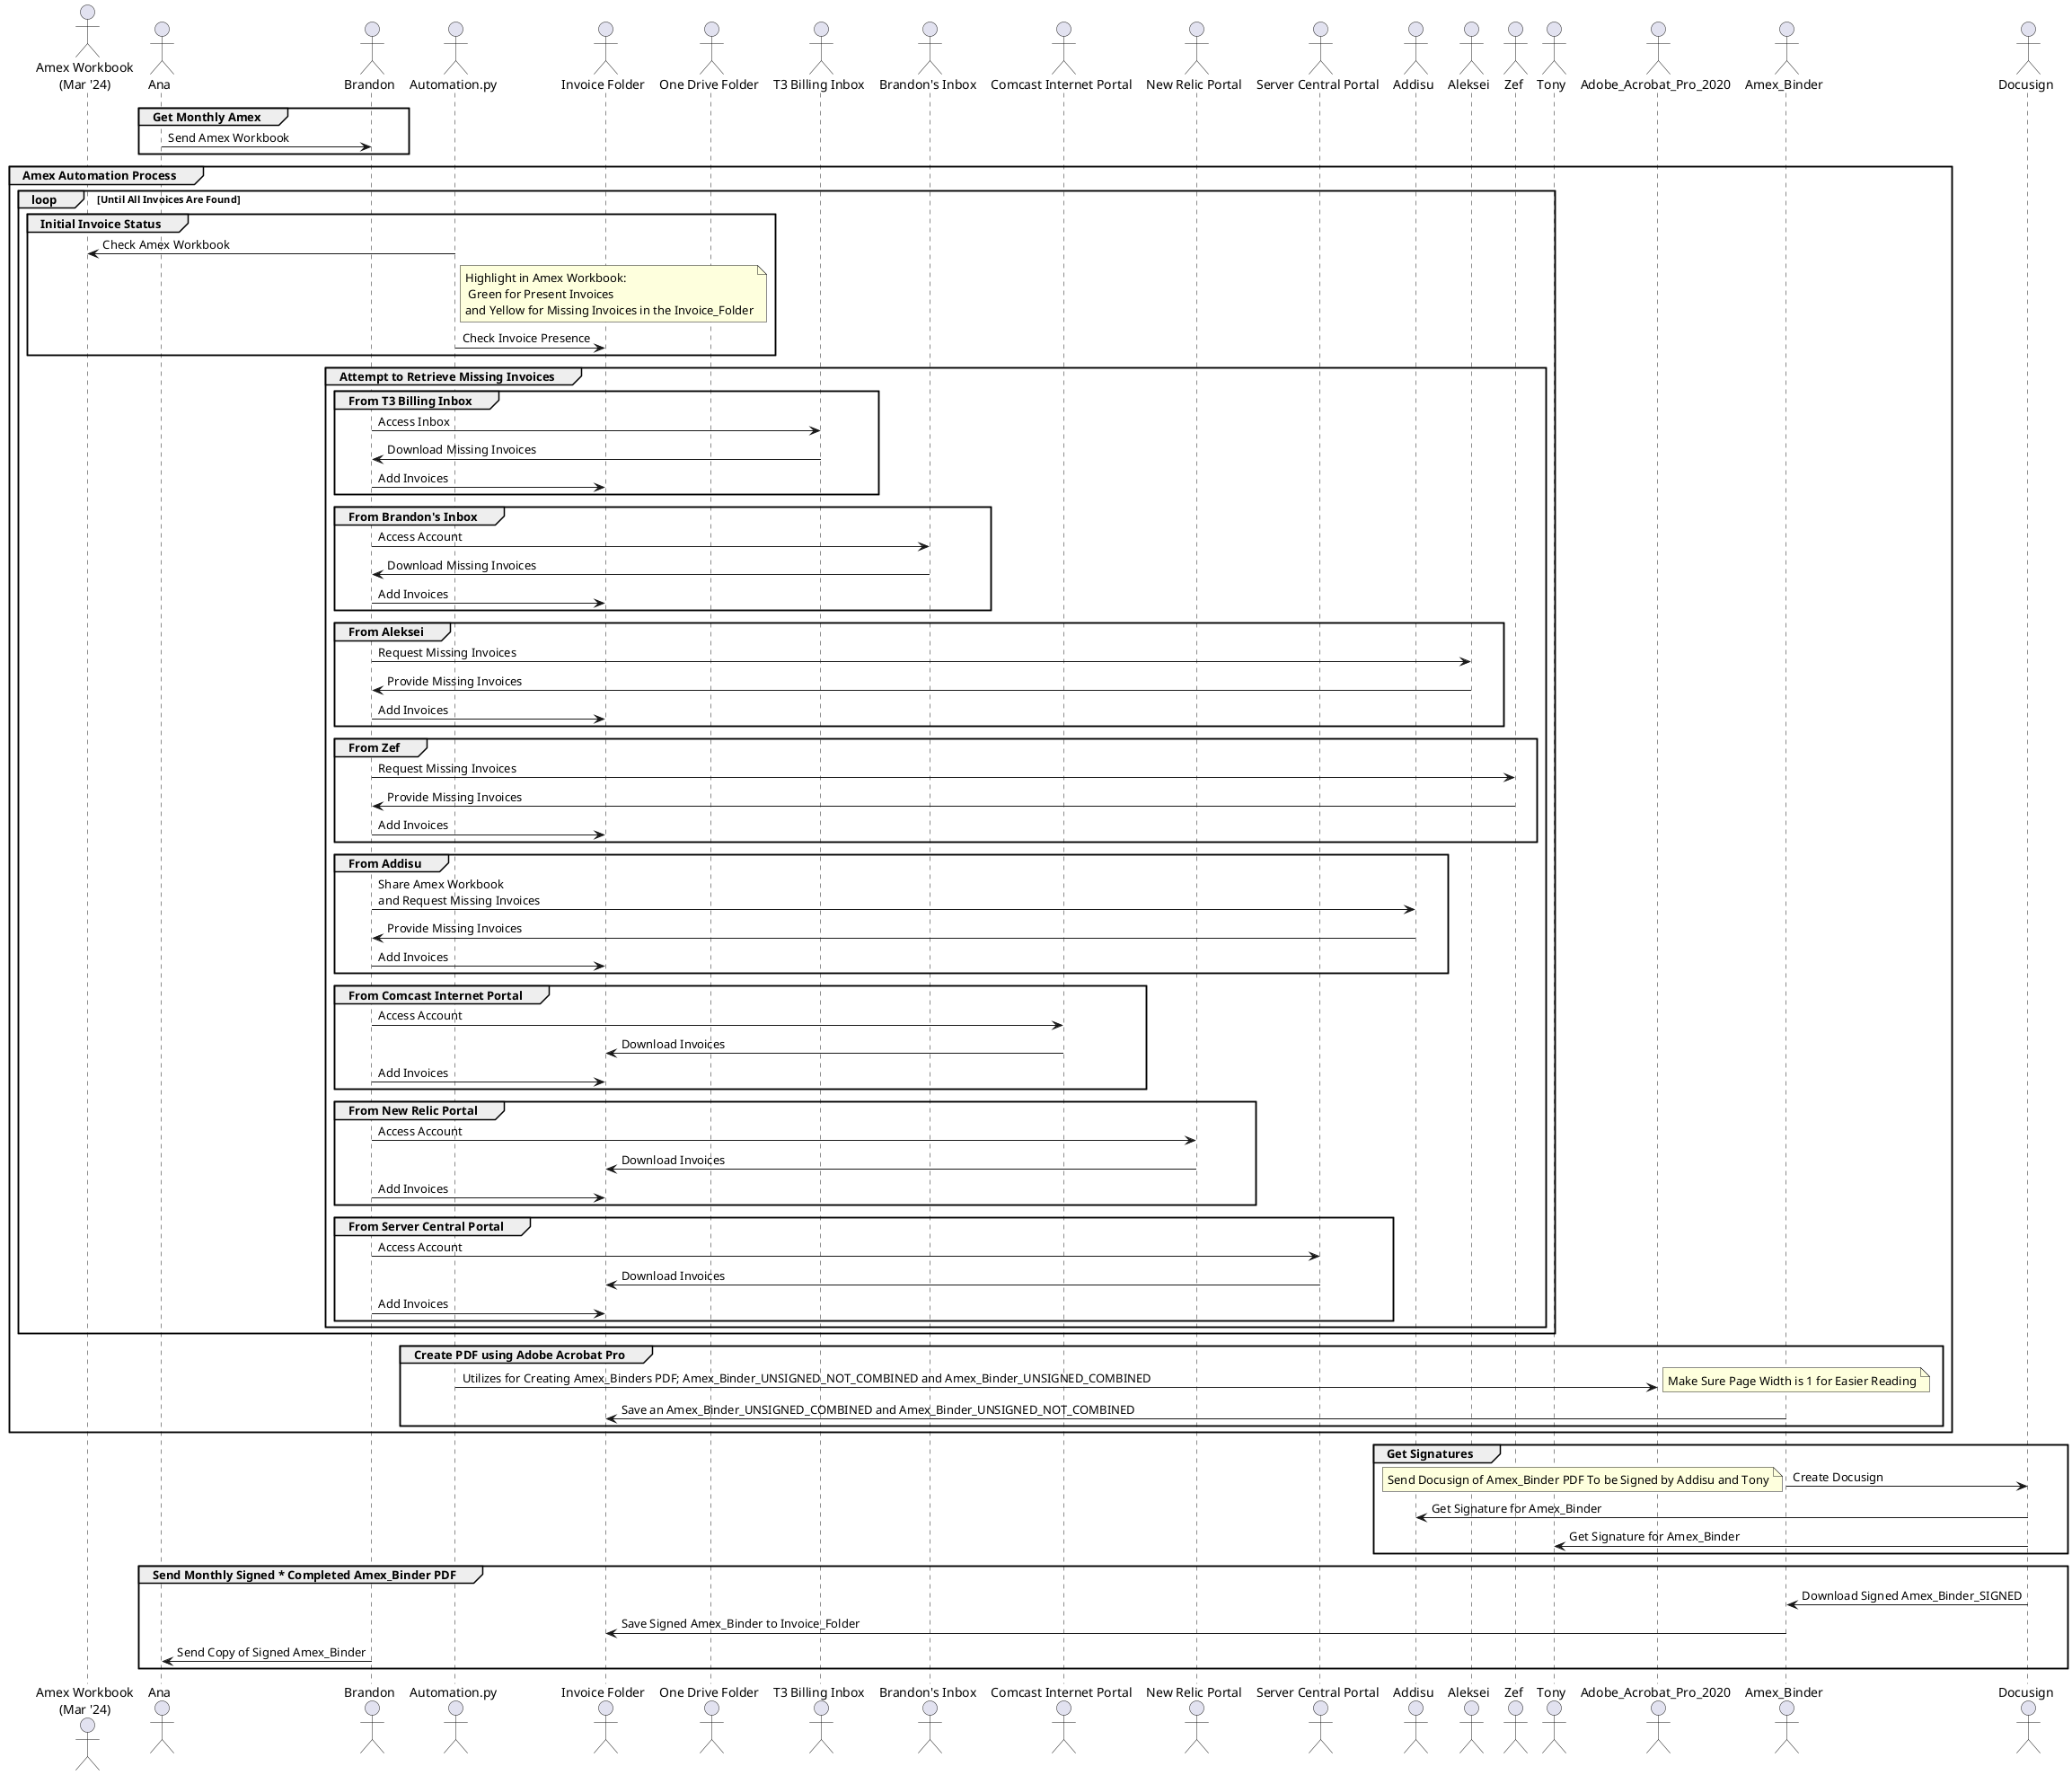 @startuml

actor "Amex Workbook\n(Mar '24)" as Amex
actor Ana
actor Brandon
actor "Automation.py" as Amex_Automation
actor "Invoice Folder" as Invoice_Folder
actor "One Drive Folder" as Kathy_View
actor "T3 Billing Inbox" as T3billing_Inbox
actor "Brandon's Inbox" as Brandon_Inbox
actor "Comcast Internet Portal" as Comcast_Internet_Portal
actor "New Relic Portal" as NewRelic_Portal
actor "Server Central Portal" as Deft_Portal
actor Addisu
actor Aleksei
actor Zef
actor Tony
actor Adobe_Acrobat_Pro_2020
actor Amex_Binder
actor Docusign


' Monthly Amex Statement Process

group Get Monthly Amex
Ana -> Brandon: Send Amex Workbook
end

group Amex Automation Process

    loop Until All Invoices Are Found
        group Initial Invoice Status
        Amex_Automation -> Amex: Check Amex Workbook
        note right of Amex_Automation: Highlight in Amex Workbook:\n Green for Present Invoices\nand Yellow for Missing Invoices in the Invoice_Folder
        Amex_Automation -> Invoice_Folder: Check Invoice Presence

        end

        group Attempt to Retrieve Missing Invoices

            group From T3 Billing Inbox
                Brandon -> T3billing_Inbox: Access Inbox
                T3billing_Inbox -> Brandon: Download Missing Invoices
                Brandon -> Invoice_Folder: Add Invoices
            end

            group From Brandon's Inbox
                Brandon -> Brandon_Inbox: Access Account
                Brandon_Inbox -> Brandon: Download Missing Invoices
                Brandon -> Invoice_Folder: Add Invoices
            end

            group From Aleksei
                Brandon -> Aleksei: Request Missing Invoices
                Aleksei -> Brandon: Provide Missing Invoices
                Brandon -> Invoice_Folder: Add Invoices
            end

            group From Zef
                Brandon -> Zef: Request Missing Invoices
                Zef -> Brandon: Provide Missing Invoices
                Brandon -> Invoice_Folder: Add Invoices
            end

            group From Addisu
                Brandon -> Addisu: Share Amex Workbook\nand Request Missing Invoices
                Addisu -> Brandon: Provide Missing Invoices
                Brandon -> Invoice_Folder: Add Invoices
            end

            group From Comcast Internet Portal
                Brandon -> Comcast_Internet_Portal: Access Account
                Comcast_Internet_Portal -> Invoice_Folder: Download Invoices
                Brandon -> Invoice_Folder: Add Invoices
            end

            group From New Relic Portal
                Brandon -> NewRelic_Portal: Access Account
                NewRelic_Portal -> Invoice_Folder: Download Invoices
                Brandon -> Invoice_Folder: Add Invoices
            end

            group From Server Central Portal
                Brandon -> Deft_Portal: Access Account
                Deft_Portal -> Invoice_Folder: Download Invoices
                Brandon -> Invoice_Folder: Add Invoices
            end

        end

end

group Create PDF using Adobe Acrobat Pro
Amex_Automation -> Adobe_Acrobat_Pro_2020 : Utilizes for Creating Amex_Binders PDF; Amex_Binder_UNSIGNED_NOT_COMBINED and Amex_Binder_UNSIGNED_COMBINED
note right: Make Sure Page Width is 1 for Easier Reading
Amex_Binder -> Invoice_Folder: Save an Amex_Binder_UNSIGNED_COMBINED and Amex_Binder_UNSIGNED_NOT_COMBINED
end

end

group Get Signatures
Amex_Binder -> Docusign: Create Docusign
note left: Send Docusign of Amex_Binder PDF To be Signed by Addisu and Tony
Docusign -> Addisu: Get Signature for Amex_Binder
Docusign -> Tony: Get Signature for Amex_Binder
end

group Send Monthly Signed * Completed Amex_Binder PDF
Docusign -> Amex_Binder: Download Signed Amex_Binder_SIGNED
Amex_Binder -> Invoice_Folder: Save Signed Amex_Binder to Invoice_Folder
Brandon -> Ana: Send Copy of Signed Amex_Binder
end

@enduml
